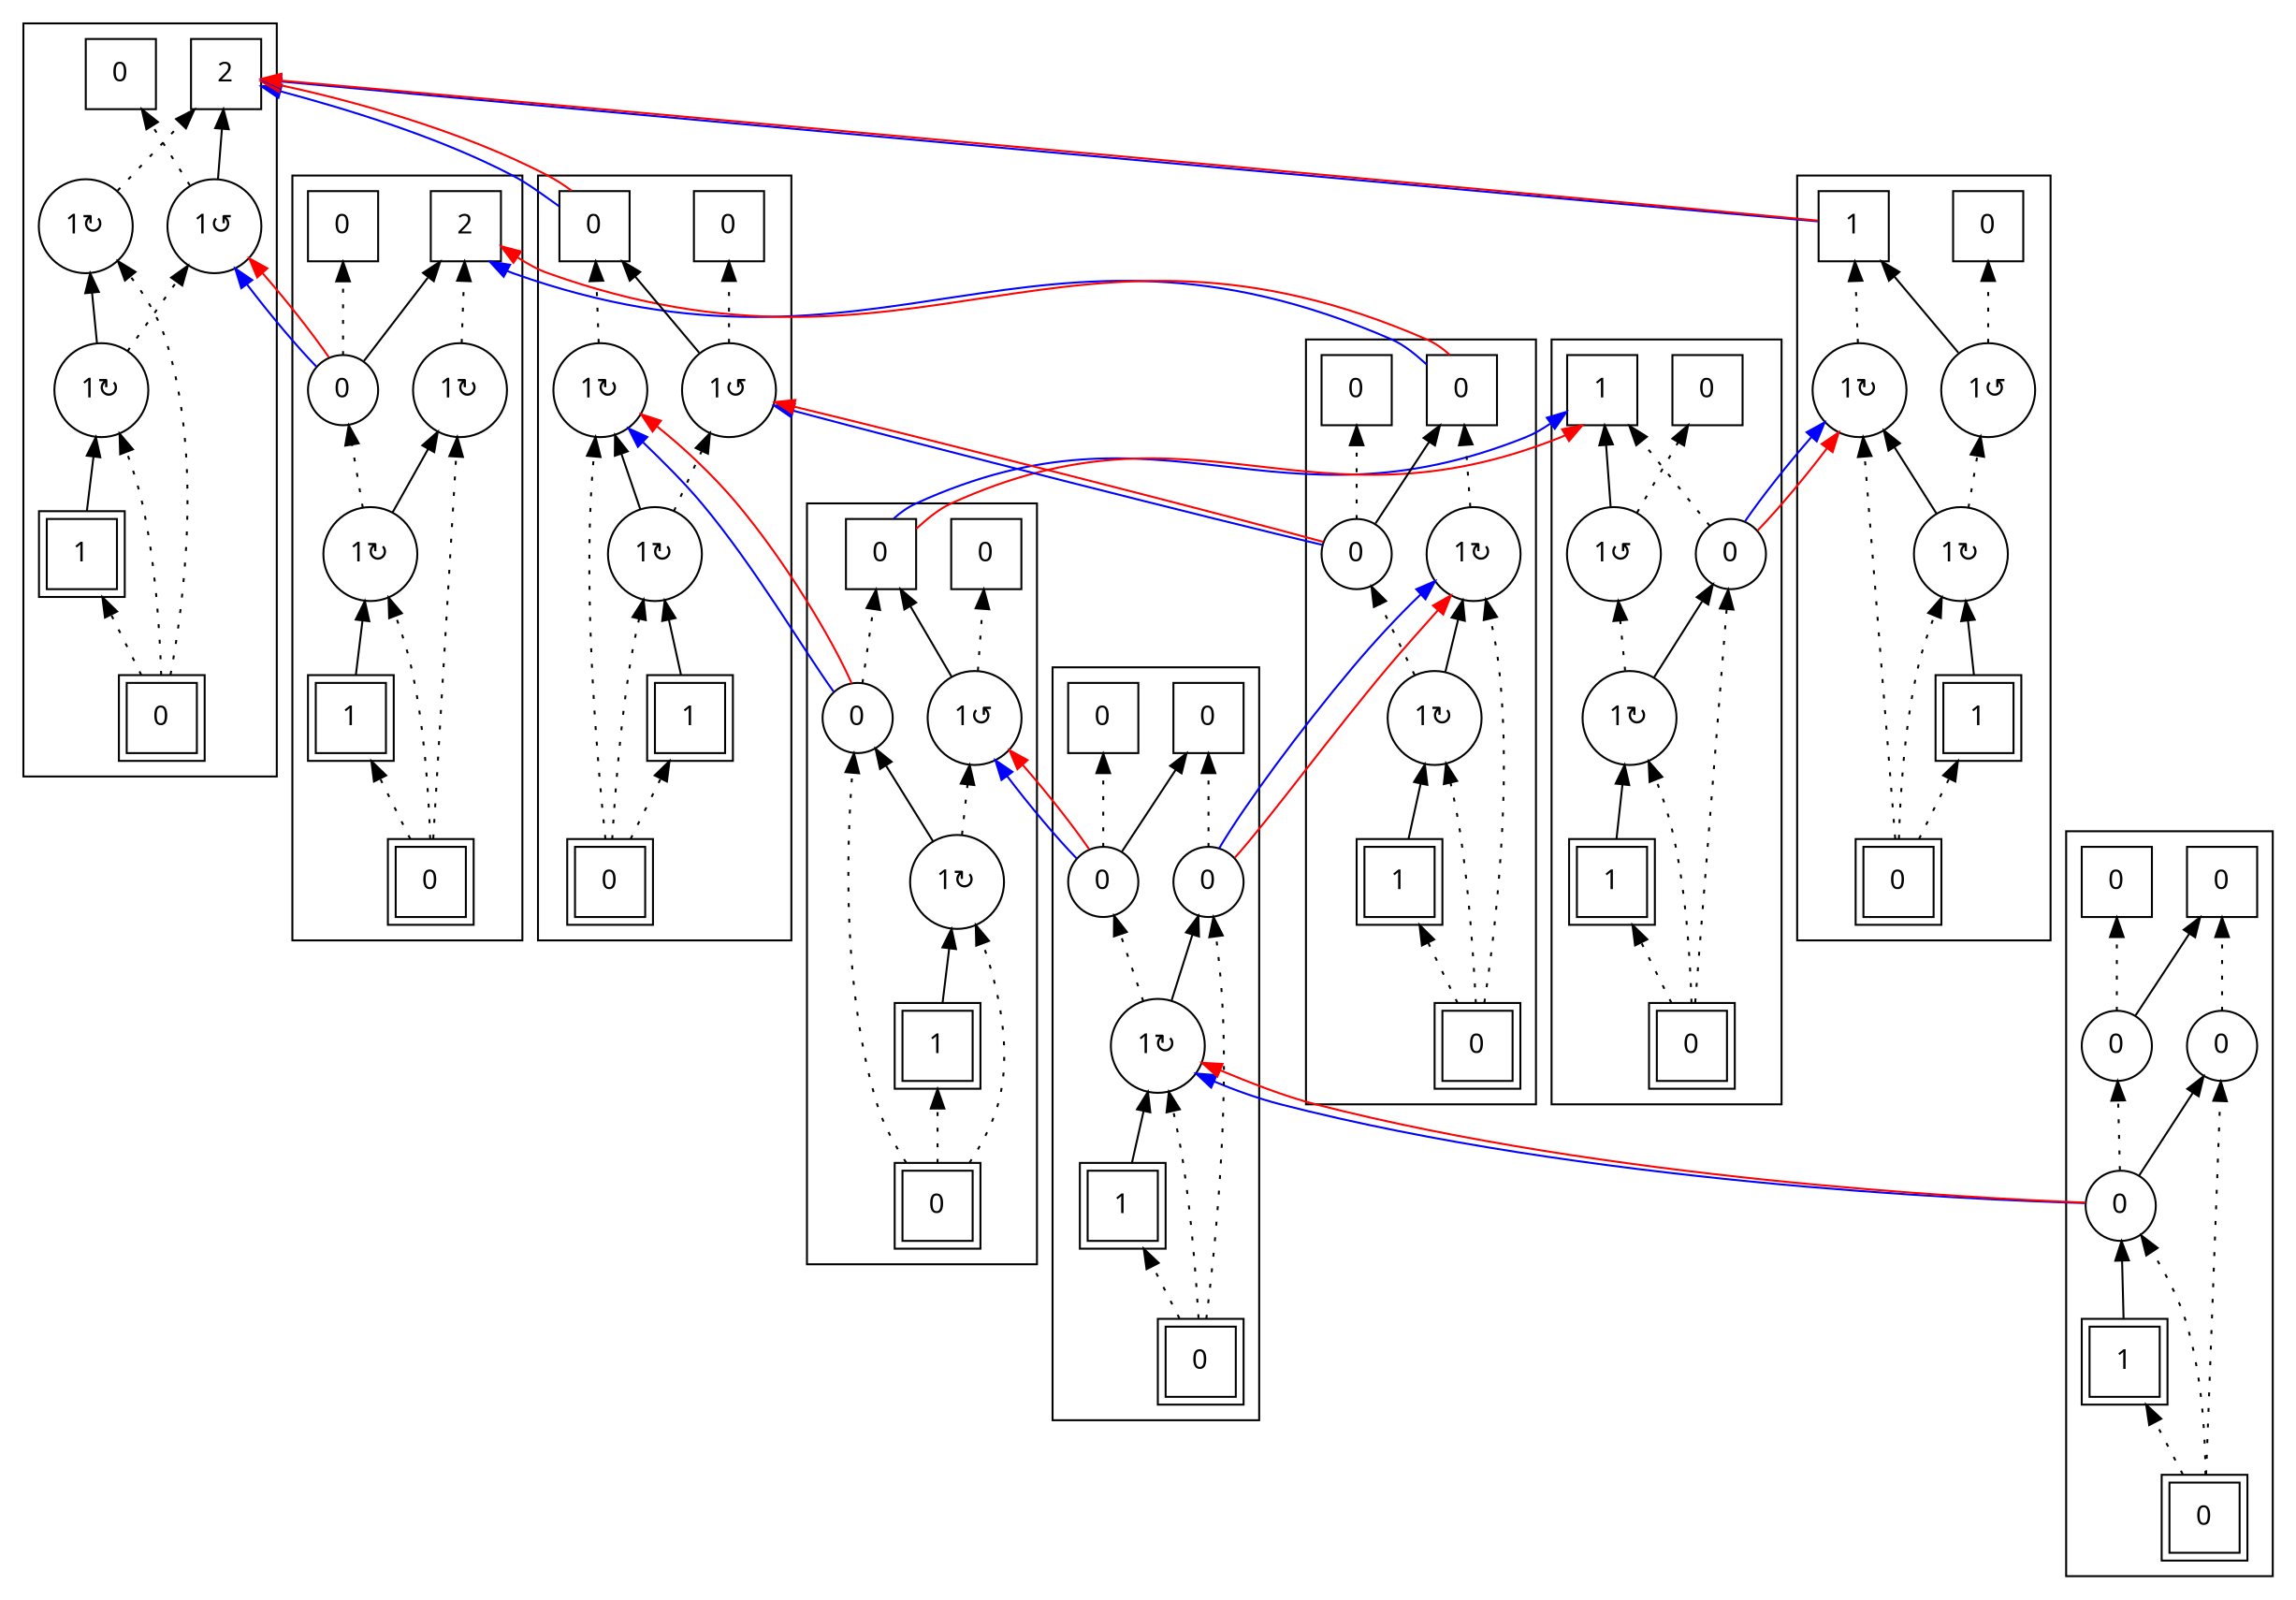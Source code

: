 digraph G {
rankdir = BT;
subgraph cluster_Player1X1XGround0X1XSausage10X1XSausage00X1XSausage20X1XIsland10X1XIsland00X1X {
Node [ fontname="Apple Symbols"];
Player1X1XGround0X1XSausage10X1XSausage00X1XSausage20X1XIsland10X1XIsland00X1X_Player[ label ="1"  shape=square peripheries=2 ];
Player1X1XGround0X1XSausage10X1XSausage00X1XSausage20X1XIsland10X1XIsland00X1X_Ground[ label ="0"  shape=square peripheries=2 ];
Player1X1XGround0X1XSausage10X1XSausage00X1XSausage20X1XIsland10X1XIsland00X1X_Sausage1[ label ="0"  shape=circle ];
Player1X1XGround0X1XSausage10X1XSausage00X1XSausage20X1XIsland10X1XIsland00X1X_Sausage0[ label ="0"  shape=circle ];
Player1X1XGround0X1XSausage10X1XSausage00X1XSausage20X1XIsland10X1XIsland00X1X_Sausage2[ label ="0"  shape=circle ];
Player1X1XGround0X1XSausage10X1XSausage00X1XSausage20X1XIsland10X1XIsland00X1X_Island1[ label ="0"  shape=square ];
Player1X1XGround0X1XSausage10X1XSausage00X1XSausage20X1XIsland10X1XIsland00X1X_Island0[ label ="0"  shape=square ];
	"Player1X1XGround0X1XSausage10X1XSausage00X1XSausage20X1XIsland10X1XIsland00X1X_Ground" -> "Player1X1XGround0X1XSausage10X1XSausage00X1XSausage20X1XIsland10X1XIsland00X1X_Player" [style=dotted];
	"Player1X1XGround0X1XSausage10X1XSausage00X1XSausage20X1XIsland10X1XIsland00X1X_Player" -> "Player1X1XGround0X1XSausage10X1XSausage00X1XSausage20X1XIsland10X1XIsland00X1X_Sausage1";
	"Player1X1XGround0X1XSausage10X1XSausage00X1XSausage20X1XIsland10X1XIsland00X1X_Ground" -> "Player1X1XGround0X1XSausage10X1XSausage00X1XSausage20X1XIsland10X1XIsland00X1X_Sausage1" [style=dotted];
	"Player1X1XGround0X1XSausage10X1XSausage00X1XSausage20X1XIsland10X1XIsland00X1X_Sausage1" -> "Player1X1XGround0X1XSausage10X1XSausage00X1XSausage20X1XIsland10X1XIsland00X1X_Sausage0" [style=dotted];
	"Player1X1XGround0X1XSausage10X1XSausage00X1XSausage20X1XIsland10X1XIsland00X1X_Sausage1" -> "Player1X1XGround0X1XSausage10X1XSausage00X1XSausage20X1XIsland10X1XIsland00X1X_Sausage2";
	"Player1X1XGround0X1XSausage10X1XSausage00X1XSausage20X1XIsland10X1XIsland00X1X_Sausage0" -> "Player1X1XGround0X1XSausage10X1XSausage00X1XSausage20X1XIsland10X1XIsland00X1X_Island1" [style=dotted];
	"Player1X1XGround0X1XSausage10X1XSausage00X1XSausage20X1XIsland10X1XIsland00X1X_Sausage0" -> "Player1X1XGround0X1XSausage10X1XSausage00X1XSausage20X1XIsland10X1XIsland00X1X_Island0";
	"Player1X1XGround0X1XSausage10X1XSausage00X1XSausage20X1XIsland10X1XIsland00X1X_Ground" -> "Player1X1XGround0X1XSausage10X1XSausage00X1XSausage20X1XIsland10X1XIsland00X1X_Sausage2" [style=dotted];
	"Player1X1XGround0X1XSausage10X1XSausage00X1XSausage20X1XIsland10X1XIsland00X1X_Sausage2" -> "Player1X1XGround0X1XSausage10X1XSausage00X1XSausage20X1XIsland10X1XIsland00X1X_Island0" [style=dotted];
}
subgraph cluster_Player1X1XGround0X1XSausage11X2XSausage00X1XSausage20X1XIsland10X1XIsland00X1X {
Node [ fontname="Apple Symbols"];
Player1X1XGround0X1XSausage11X2XSausage00X1XSausage20X1XIsland10X1XIsland00X1X_Player[ label ="1"  shape=square peripheries=2 ];
Player1X1XGround0X1XSausage11X2XSausage00X1XSausage20X1XIsland10X1XIsland00X1X_Ground[ label ="0"  shape=square peripheries=2 ];
Player1X1XGround0X1XSausage11X2XSausage00X1XSausage20X1XIsland10X1XIsland00X1X_Sausage1[ label ="1&#8635;"  shape=circle ];
Player1X1XGround0X1XSausage11X2XSausage00X1XSausage20X1XIsland10X1XIsland00X1X_Sausage0[ label ="0"  shape=circle ];
Player1X1XGround0X1XSausage11X2XSausage00X1XSausage20X1XIsland10X1XIsland00X1X_Sausage2[ label ="0"  shape=circle ];
Player1X1XGround0X1XSausage11X2XSausage00X1XSausage20X1XIsland10X1XIsland00X1X_Island1[ label ="0"  shape=square ];
Player1X1XGround0X1XSausage11X2XSausage00X1XSausage20X1XIsland10X1XIsland00X1X_Island0[ label ="0"  shape=square ];
	"Player1X1XGround0X1XSausage11X2XSausage00X1XSausage20X1XIsland10X1XIsland00X1X_Ground" -> "Player1X1XGround0X1XSausage11X2XSausage00X1XSausage20X1XIsland10X1XIsland00X1X_Player" [style=dotted];
	"Player1X1XGround0X1XSausage11X2XSausage00X1XSausage20X1XIsland10X1XIsland00X1X_Player" -> "Player1X1XGround0X1XSausage11X2XSausage00X1XSausage20X1XIsland10X1XIsland00X1X_Sausage1";
	"Player1X1XGround0X1XSausage11X2XSausage00X1XSausage20X1XIsland10X1XIsland00X1X_Ground" -> "Player1X1XGround0X1XSausage11X2XSausage00X1XSausage20X1XIsland10X1XIsland00X1X_Sausage1" [style=dotted];
	"Player1X1XGround0X1XSausage11X2XSausage00X1XSausage20X1XIsland10X1XIsland00X1X_Sausage1" -> "Player1X1XGround0X1XSausage11X2XSausage00X1XSausage20X1XIsland10X1XIsland00X1X_Sausage0" [style=dotted];
	"Player1X1XGround0X1XSausage11X2XSausage00X1XSausage20X1XIsland10X1XIsland00X1X_Sausage1" -> "Player1X1XGround0X1XSausage11X2XSausage00X1XSausage20X1XIsland10X1XIsland00X1X_Sausage2";
	"Player1X1XGround0X1XSausage11X2XSausage00X1XSausage20X1XIsland10X1XIsland00X1X_Sausage0" -> "Player1X1XGround0X1XSausage11X2XSausage00X1XSausage20X1XIsland10X1XIsland00X1X_Island1" [style=dotted];
	"Player1X1XGround0X1XSausage11X2XSausage00X1XSausage20X1XIsland10X1XIsland00X1X_Sausage0" -> "Player1X1XGround0X1XSausage11X2XSausage00X1XSausage20X1XIsland10X1XIsland00X1X_Island0";
	"Player1X1XGround0X1XSausage11X2XSausage00X1XSausage20X1XIsland10X1XIsland00X1X_Ground" -> "Player1X1XGround0X1XSausage11X2XSausage00X1XSausage20X1XIsland10X1XIsland00X1X_Sausage2" [style=dotted];
	"Player1X1XGround0X1XSausage11X2XSausage00X1XSausage20X1XIsland10X1XIsland00X1X_Sausage2" -> "Player1X1XGround0X1XSausage11X2XSausage00X1XSausage20X1XIsland10X1XIsland00X1X_Island0" [style=dotted];
}
subgraph cluster_Player1X1XGround0X1XSausage11X2XSausage01X0XSausage20X1XIsland10X1XIsland00X1X {
Node [ fontname="Apple Symbols"];
Player1X1XGround0X1XSausage11X2XSausage01X0XSausage20X1XIsland10X1XIsland00X1X_Player[ label ="1"  shape=square peripheries=2 ];
Player1X1XGround0X1XSausage11X2XSausage01X0XSausage20X1XIsland10X1XIsland00X1X_Ground[ label ="0"  shape=square peripheries=2 ];
Player1X1XGround0X1XSausage11X2XSausage01X0XSausage20X1XIsland10X1XIsland00X1X_Sausage1[ label ="1&#8635;"  shape=circle ];
Player1X1XGround0X1XSausage11X2XSausage01X0XSausage20X1XIsland10X1XIsland00X1X_Sausage0[ label ="1&#8634;"  shape=circle ];
Player1X1XGround0X1XSausage11X2XSausage01X0XSausage20X1XIsland10X1XIsland00X1X_Sausage2[ label ="0"  shape=circle ];
Player1X1XGround0X1XSausage11X2XSausage01X0XSausage20X1XIsland10X1XIsland00X1X_Island1[ label ="0"  shape=square ];
Player1X1XGround0X1XSausage11X2XSausage01X0XSausage20X1XIsland10X1XIsland00X1X_Island0[ label ="0"  shape=square ];
	"Player1X1XGround0X1XSausage11X2XSausage01X0XSausage20X1XIsland10X1XIsland00X1X_Ground" -> "Player1X1XGround0X1XSausage11X2XSausage01X0XSausage20X1XIsland10X1XIsland00X1X_Player" [style=dotted];
	"Player1X1XGround0X1XSausage11X2XSausage01X0XSausage20X1XIsland10X1XIsland00X1X_Player" -> "Player1X1XGround0X1XSausage11X2XSausage01X0XSausage20X1XIsland10X1XIsland00X1X_Sausage1";
	"Player1X1XGround0X1XSausage11X2XSausage01X0XSausage20X1XIsland10X1XIsland00X1X_Ground" -> "Player1X1XGround0X1XSausage11X2XSausage01X0XSausage20X1XIsland10X1XIsland00X1X_Sausage1" [style=dotted];
	"Player1X1XGround0X1XSausage11X2XSausage01X0XSausage20X1XIsland10X1XIsland00X1X_Sausage1" -> "Player1X1XGround0X1XSausage11X2XSausage01X0XSausage20X1XIsland10X1XIsland00X1X_Sausage0" [style=dotted];
	"Player1X1XGround0X1XSausage11X2XSausage01X0XSausage20X1XIsland10X1XIsland00X1X_Sausage1" -> "Player1X1XGround0X1XSausage11X2XSausage01X0XSausage20X1XIsland10X1XIsland00X1X_Sausage2";
	"Player1X1XGround0X1XSausage11X2XSausage01X0XSausage20X1XIsland10X1XIsland00X1X_Sausage0" -> "Player1X1XGround0X1XSausage11X2XSausage01X0XSausage20X1XIsland10X1XIsland00X1X_Island1" [style=dotted];
	"Player1X1XGround0X1XSausage11X2XSausage01X0XSausage20X1XIsland10X1XIsland00X1X_Sausage0" -> "Player1X1XGround0X1XSausage11X2XSausage01X0XSausage20X1XIsland10X1XIsland00X1X_Island0";
	"Player1X1XGround0X1XSausage11X2XSausage01X0XSausage20X1XIsland10X1XIsland00X1X_Ground" -> "Player1X1XGround0X1XSausage11X2XSausage01X0XSausage20X1XIsland10X1XIsland00X1X_Sausage2" [style=dotted];
	"Player1X1XGround0X1XSausage11X2XSausage01X0XSausage20X1XIsland10X1XIsland00X1X_Sausage2" -> "Player1X1XGround0X1XSausage11X2XSausage01X0XSausage20X1XIsland10X1XIsland00X1X_Island0" [style=dotted];
}
subgraph cluster_Player1X1XGround0X1XSausage11X2XSausage00X1XSausage21X2XIsland10X1XIsland00X1X {
Node [ fontname="Apple Symbols"];
Player1X1XGround0X1XSausage11X2XSausage00X1XSausage21X2XIsland10X1XIsland00X1X_Player[ label ="1"  shape=square peripheries=2 ];
Player1X1XGround0X1XSausage11X2XSausage00X1XSausage21X2XIsland10X1XIsland00X1X_Ground[ label ="0"  shape=square peripheries=2 ];
Player1X1XGround0X1XSausage11X2XSausage00X1XSausage21X2XIsland10X1XIsland00X1X_Sausage1[ label ="1&#8635;"  shape=circle ];
Player1X1XGround0X1XSausage11X2XSausage00X1XSausage21X2XIsland10X1XIsland00X1X_Sausage0[ label ="0"  shape=circle ];
Player1X1XGround0X1XSausage11X2XSausage00X1XSausage21X2XIsland10X1XIsland00X1X_Sausage2[ label ="1&#8635;"  shape=circle ];
Player1X1XGround0X1XSausage11X2XSausage00X1XSausage21X2XIsland10X1XIsland00X1X_Island1[ label ="0"  shape=square ];
Player1X1XGround0X1XSausage11X2XSausage00X1XSausage21X2XIsland10X1XIsland00X1X_Island0[ label ="0"  shape=square ];
	"Player1X1XGround0X1XSausage11X2XSausage00X1XSausage21X2XIsland10X1XIsland00X1X_Ground" -> "Player1X1XGround0X1XSausage11X2XSausage00X1XSausage21X2XIsland10X1XIsland00X1X_Player" [style=dotted];
	"Player1X1XGround0X1XSausage11X2XSausage00X1XSausage21X2XIsland10X1XIsland00X1X_Player" -> "Player1X1XGround0X1XSausage11X2XSausage00X1XSausage21X2XIsland10X1XIsland00X1X_Sausage1";
	"Player1X1XGround0X1XSausage11X2XSausage00X1XSausage21X2XIsland10X1XIsland00X1X_Ground" -> "Player1X1XGround0X1XSausage11X2XSausage00X1XSausage21X2XIsland10X1XIsland00X1X_Sausage1" [style=dotted];
	"Player1X1XGround0X1XSausage11X2XSausage00X1XSausage21X2XIsland10X1XIsland00X1X_Sausage1" -> "Player1X1XGround0X1XSausage11X2XSausage00X1XSausage21X2XIsland10X1XIsland00X1X_Sausage0" [style=dotted];
	"Player1X1XGround0X1XSausage11X2XSausage00X1XSausage21X2XIsland10X1XIsland00X1X_Sausage1" -> "Player1X1XGround0X1XSausage11X2XSausage00X1XSausage21X2XIsland10X1XIsland00X1X_Sausage2";
	"Player1X1XGround0X1XSausage11X2XSausage00X1XSausage21X2XIsland10X1XIsland00X1X_Sausage0" -> "Player1X1XGround0X1XSausage11X2XSausage00X1XSausage21X2XIsland10X1XIsland00X1X_Island1" [style=dotted];
	"Player1X1XGround0X1XSausage11X2XSausage00X1XSausage21X2XIsland10X1XIsland00X1X_Sausage0" -> "Player1X1XGround0X1XSausage11X2XSausage00X1XSausage21X2XIsland10X1XIsland00X1X_Island0";
	"Player1X1XGround0X1XSausage11X2XSausage00X1XSausage21X2XIsland10X1XIsland00X1X_Ground" -> "Player1X1XGround0X1XSausage11X2XSausage00X1XSausage21X2XIsland10X1XIsland00X1X_Sausage2" [style=dotted];
	"Player1X1XGround0X1XSausage11X2XSausage00X1XSausage21X2XIsland10X1XIsland00X1X_Sausage2" -> "Player1X1XGround0X1XSausage11X2XSausage00X1XSausage21X2XIsland10X1XIsland00X1X_Island0" [style=dotted];
}
subgraph cluster_Player1X1XGround0X1XSausage11X2XSausage01X0XSausage21X2XIsland10X1XIsland00X1X {
Node [ fontname="Apple Symbols"];
Player1X1XGround0X1XSausage11X2XSausage01X0XSausage21X2XIsland10X1XIsland00X1X_Player[ label ="1"  shape=square peripheries=2 ];
Player1X1XGround0X1XSausage11X2XSausage01X0XSausage21X2XIsland10X1XIsland00X1X_Ground[ label ="0"  shape=square peripheries=2 ];
Player1X1XGround0X1XSausage11X2XSausage01X0XSausage21X2XIsland10X1XIsland00X1X_Sausage1[ label ="1&#8635;"  shape=circle ];
Player1X1XGround0X1XSausage11X2XSausage01X0XSausage21X2XIsland10X1XIsland00X1X_Sausage0[ label ="1&#8634;"  shape=circle ];
Player1X1XGround0X1XSausage11X2XSausage01X0XSausage21X2XIsland10X1XIsland00X1X_Sausage2[ label ="1&#8635;"  shape=circle ];
Player1X1XGround0X1XSausage11X2XSausage01X0XSausage21X2XIsland10X1XIsland00X1X_Island1[ label ="0"  shape=square ];
Player1X1XGround0X1XSausage11X2XSausage01X0XSausage21X2XIsland10X1XIsland00X1X_Island0[ label ="0"  shape=square ];
	"Player1X1XGround0X1XSausage11X2XSausage01X0XSausage21X2XIsland10X1XIsland00X1X_Ground" -> "Player1X1XGround0X1XSausage11X2XSausage01X0XSausage21X2XIsland10X1XIsland00X1X_Player" [style=dotted];
	"Player1X1XGround0X1XSausage11X2XSausage01X0XSausage21X2XIsland10X1XIsland00X1X_Player" -> "Player1X1XGround0X1XSausage11X2XSausage01X0XSausage21X2XIsland10X1XIsland00X1X_Sausage1";
	"Player1X1XGround0X1XSausage11X2XSausage01X0XSausage21X2XIsland10X1XIsland00X1X_Ground" -> "Player1X1XGround0X1XSausage11X2XSausage01X0XSausage21X2XIsland10X1XIsland00X1X_Sausage1" [style=dotted];
	"Player1X1XGround0X1XSausage11X2XSausage01X0XSausage21X2XIsland10X1XIsland00X1X_Sausage1" -> "Player1X1XGround0X1XSausage11X2XSausage01X0XSausage21X2XIsland10X1XIsland00X1X_Sausage0" [style=dotted];
	"Player1X1XGround0X1XSausage11X2XSausage01X0XSausage21X2XIsland10X1XIsland00X1X_Sausage1" -> "Player1X1XGround0X1XSausage11X2XSausage01X0XSausage21X2XIsland10X1XIsland00X1X_Sausage2";
	"Player1X1XGround0X1XSausage11X2XSausage01X0XSausage21X2XIsland10X1XIsland00X1X_Sausage0" -> "Player1X1XGround0X1XSausage11X2XSausage01X0XSausage21X2XIsland10X1XIsland00X1X_Island1" [style=dotted];
	"Player1X1XGround0X1XSausage11X2XSausage01X0XSausage21X2XIsland10X1XIsland00X1X_Sausage0" -> "Player1X1XGround0X1XSausage11X2XSausage01X0XSausage21X2XIsland10X1XIsland00X1X_Island0";
	"Player1X1XGround0X1XSausage11X2XSausage01X0XSausage21X2XIsland10X1XIsland00X1X_Ground" -> "Player1X1XGround0X1XSausage11X2XSausage01X0XSausage21X2XIsland10X1XIsland00X1X_Sausage2" [style=dotted];
	"Player1X1XGround0X1XSausage11X2XSausage01X0XSausage21X2XIsland10X1XIsland00X1X_Sausage2" -> "Player1X1XGround0X1XSausage11X2XSausage01X0XSausage21X2XIsland10X1XIsland00X1X_Island0" [style=dotted];
}
subgraph cluster_Player1X1XGround0X1XSausage11X2XSausage01X0XSausage20X1XIsland10X1XIsland01X1X {
Node [ fontname="Apple Symbols"];
Player1X1XGround0X1XSausage11X2XSausage01X0XSausage20X1XIsland10X1XIsland01X1X_Player[ label ="1"  shape=square peripheries=2 ];
Player1X1XGround0X1XSausage11X2XSausage01X0XSausage20X1XIsland10X1XIsland01X1X_Ground[ label ="0"  shape=square peripheries=2 ];
Player1X1XGround0X1XSausage11X2XSausage01X0XSausage20X1XIsland10X1XIsland01X1X_Sausage1[ label ="1&#8635;"  shape=circle ];
Player1X1XGround0X1XSausage11X2XSausage01X0XSausage20X1XIsland10X1XIsland01X1X_Sausage0[ label ="1&#8634;"  shape=circle ];
Player1X1XGround0X1XSausage11X2XSausage01X0XSausage20X1XIsland10X1XIsland01X1X_Sausage2[ label ="0"  shape=circle ];
Player1X1XGround0X1XSausage11X2XSausage01X0XSausage20X1XIsland10X1XIsland01X1X_Island1[ label ="0"  shape=square ];
Player1X1XGround0X1XSausage11X2XSausage01X0XSausage20X1XIsland10X1XIsland01X1X_Island0[ label ="1"  shape=square ];
	"Player1X1XGround0X1XSausage11X2XSausage01X0XSausage20X1XIsland10X1XIsland01X1X_Ground" -> "Player1X1XGround0X1XSausage11X2XSausage01X0XSausage20X1XIsland10X1XIsland01X1X_Player" [style=dotted];
	"Player1X1XGround0X1XSausage11X2XSausage01X0XSausage20X1XIsland10X1XIsland01X1X_Player" -> "Player1X1XGround0X1XSausage11X2XSausage01X0XSausage20X1XIsland10X1XIsland01X1X_Sausage1";
	"Player1X1XGround0X1XSausage11X2XSausage01X0XSausage20X1XIsland10X1XIsland01X1X_Ground" -> "Player1X1XGround0X1XSausage11X2XSausage01X0XSausage20X1XIsland10X1XIsland01X1X_Sausage1" [style=dotted];
	"Player1X1XGround0X1XSausage11X2XSausage01X0XSausage20X1XIsland10X1XIsland01X1X_Sausage1" -> "Player1X1XGround0X1XSausage11X2XSausage01X0XSausage20X1XIsland10X1XIsland01X1X_Sausage0" [style=dotted];
	"Player1X1XGround0X1XSausage11X2XSausage01X0XSausage20X1XIsland10X1XIsland01X1X_Sausage1" -> "Player1X1XGround0X1XSausage11X2XSausage01X0XSausage20X1XIsland10X1XIsland01X1X_Sausage2";
	"Player1X1XGround0X1XSausage11X2XSausage01X0XSausage20X1XIsland10X1XIsland01X1X_Sausage0" -> "Player1X1XGround0X1XSausage11X2XSausage01X0XSausage20X1XIsland10X1XIsland01X1X_Island1" [style=dotted];
	"Player1X1XGround0X1XSausage11X2XSausage01X0XSausage20X1XIsland10X1XIsland01X1X_Sausage0" -> "Player1X1XGround0X1XSausage11X2XSausage01X0XSausage20X1XIsland10X1XIsland01X1X_Island0";
	"Player1X1XGround0X1XSausage11X2XSausage01X0XSausage20X1XIsland10X1XIsland01X1X_Ground" -> "Player1X1XGround0X1XSausage11X2XSausage01X0XSausage20X1XIsland10X1XIsland01X1X_Sausage2" [style=dotted];
	"Player1X1XGround0X1XSausage11X2XSausage01X0XSausage20X1XIsland10X1XIsland01X1X_Sausage2" -> "Player1X1XGround0X1XSausage11X2XSausage01X0XSausage20X1XIsland10X1XIsland01X1X_Island0" [style=dotted];
}
subgraph cluster_Player1X1XGround0X1XSausage11X2XSausage00X1XSausage21X2XIsland10X1XIsland02X1X {
Node [ fontname="Apple Symbols"];
Player1X1XGround0X1XSausage11X2XSausage00X1XSausage21X2XIsland10X1XIsland02X1X_Player[ label ="1"  shape=square peripheries=2 ];
Player1X1XGround0X1XSausage11X2XSausage00X1XSausage21X2XIsland10X1XIsland02X1X_Ground[ label ="0"  shape=square peripheries=2 ];
Player1X1XGround0X1XSausage11X2XSausage00X1XSausage21X2XIsland10X1XIsland02X1X_Sausage1[ label ="1&#8635;"  shape=circle ];
Player1X1XGround0X1XSausage11X2XSausage00X1XSausage21X2XIsland10X1XIsland02X1X_Sausage0[ label ="0"  shape=circle ];
Player1X1XGround0X1XSausage11X2XSausage00X1XSausage21X2XIsland10X1XIsland02X1X_Sausage2[ label ="1&#8635;"  shape=circle ];
Player1X1XGround0X1XSausage11X2XSausage00X1XSausage21X2XIsland10X1XIsland02X1X_Island1[ label ="0"  shape=square ];
Player1X1XGround0X1XSausage11X2XSausage00X1XSausage21X2XIsland10X1XIsland02X1X_Island0[ label ="2"  shape=square ];
	"Player1X1XGround0X1XSausage11X2XSausage00X1XSausage21X2XIsland10X1XIsland02X1X_Ground" -> "Player1X1XGround0X1XSausage11X2XSausage00X1XSausage21X2XIsland10X1XIsland02X1X_Player" [style=dotted];
	"Player1X1XGround0X1XSausage11X2XSausage00X1XSausage21X2XIsland10X1XIsland02X1X_Player" -> "Player1X1XGround0X1XSausage11X2XSausage00X1XSausage21X2XIsland10X1XIsland02X1X_Sausage1";
	"Player1X1XGround0X1XSausage11X2XSausage00X1XSausage21X2XIsland10X1XIsland02X1X_Ground" -> "Player1X1XGround0X1XSausage11X2XSausage00X1XSausage21X2XIsland10X1XIsland02X1X_Sausage1" [style=dotted];
	"Player1X1XGround0X1XSausage11X2XSausage00X1XSausage21X2XIsland10X1XIsland02X1X_Sausage1" -> "Player1X1XGround0X1XSausage11X2XSausage00X1XSausage21X2XIsland10X1XIsland02X1X_Sausage0" [style=dotted];
	"Player1X1XGround0X1XSausage11X2XSausage00X1XSausage21X2XIsland10X1XIsland02X1X_Sausage1" -> "Player1X1XGround0X1XSausage11X2XSausage00X1XSausage21X2XIsland10X1XIsland02X1X_Sausage2";
	"Player1X1XGround0X1XSausage11X2XSausage00X1XSausage21X2XIsland10X1XIsland02X1X_Sausage0" -> "Player1X1XGround0X1XSausage11X2XSausage00X1XSausage21X2XIsland10X1XIsland02X1X_Island1" [style=dotted];
	"Player1X1XGround0X1XSausage11X2XSausage00X1XSausage21X2XIsland10X1XIsland02X1X_Sausage0" -> "Player1X1XGround0X1XSausage11X2XSausage00X1XSausage21X2XIsland10X1XIsland02X1X_Island0";
	"Player1X1XGround0X1XSausage11X2XSausage00X1XSausage21X2XIsland10X1XIsland02X1X_Ground" -> "Player1X1XGround0X1XSausage11X2XSausage00X1XSausage21X2XIsland10X1XIsland02X1X_Sausage2" [style=dotted];
	"Player1X1XGround0X1XSausage11X2XSausage00X1XSausage21X2XIsland10X1XIsland02X1X_Sausage2" -> "Player1X1XGround0X1XSausage11X2XSausage00X1XSausage21X2XIsland10X1XIsland02X1X_Island0" [style=dotted];
}
subgraph cluster_Player1X1XGround0X1XSausage11X2XSausage01X0XSausage21X2XIsland10X1XIsland02X1X {
Node [ fontname="Apple Symbols"];
Player1X1XGround0X1XSausage11X2XSausage01X0XSausage21X2XIsland10X1XIsland02X1X_Player[ label ="1"  shape=square peripheries=2 ];
Player1X1XGround0X1XSausage11X2XSausage01X0XSausage21X2XIsland10X1XIsland02X1X_Ground[ label ="0"  shape=square peripheries=2 ];
Player1X1XGround0X1XSausage11X2XSausage01X0XSausage21X2XIsland10X1XIsland02X1X_Sausage1[ label ="1&#8635;"  shape=circle ];
Player1X1XGround0X1XSausage11X2XSausage01X0XSausage21X2XIsland10X1XIsland02X1X_Sausage0[ label ="1&#8634;"  shape=circle ];
Player1X1XGround0X1XSausage11X2XSausage01X0XSausage21X2XIsland10X1XIsland02X1X_Sausage2[ label ="1&#8635;"  shape=circle ];
Player1X1XGround0X1XSausage11X2XSausage01X0XSausage21X2XIsland10X1XIsland02X1X_Island1[ label ="0"  shape=square ];
Player1X1XGround0X1XSausage11X2XSausage01X0XSausage21X2XIsland10X1XIsland02X1X_Island0[ label ="2"  shape=square ];
	"Player1X1XGround0X1XSausage11X2XSausage01X0XSausage21X2XIsland10X1XIsland02X1X_Ground" -> "Player1X1XGround0X1XSausage11X2XSausage01X0XSausage21X2XIsland10X1XIsland02X1X_Player" [style=dotted];
	"Player1X1XGround0X1XSausage11X2XSausage01X0XSausage21X2XIsland10X1XIsland02X1X_Player" -> "Player1X1XGround0X1XSausage11X2XSausage01X0XSausage21X2XIsland10X1XIsland02X1X_Sausage1";
	"Player1X1XGround0X1XSausage11X2XSausage01X0XSausage21X2XIsland10X1XIsland02X1X_Ground" -> "Player1X1XGround0X1XSausage11X2XSausage01X0XSausage21X2XIsland10X1XIsland02X1X_Sausage1" [style=dotted];
	"Player1X1XGround0X1XSausage11X2XSausage01X0XSausage21X2XIsland10X1XIsland02X1X_Sausage1" -> "Player1X1XGround0X1XSausage11X2XSausage01X0XSausage21X2XIsland10X1XIsland02X1X_Sausage0" [style=dotted];
	"Player1X1XGround0X1XSausage11X2XSausage01X0XSausage21X2XIsland10X1XIsland02X1X_Sausage1" -> "Player1X1XGround0X1XSausage11X2XSausage01X0XSausage21X2XIsland10X1XIsland02X1X_Sausage2";
	"Player1X1XGround0X1XSausage11X2XSausage01X0XSausage21X2XIsland10X1XIsland02X1X_Sausage0" -> "Player1X1XGround0X1XSausage11X2XSausage01X0XSausage21X2XIsland10X1XIsland02X1X_Island1" [style=dotted];
	"Player1X1XGround0X1XSausage11X2XSausage01X0XSausage21X2XIsland10X1XIsland02X1X_Sausage0" -> "Player1X1XGround0X1XSausage11X2XSausage01X0XSausage21X2XIsland10X1XIsland02X1X_Island0";
	"Player1X1XGround0X1XSausage11X2XSausage01X0XSausage21X2XIsland10X1XIsland02X1X_Ground" -> "Player1X1XGround0X1XSausage11X2XSausage01X0XSausage21X2XIsland10X1XIsland02X1X_Sausage2" [style=dotted];
	"Player1X1XGround0X1XSausage11X2XSausage01X0XSausage21X2XIsland10X1XIsland02X1X_Sausage2" -> "Player1X1XGround0X1XSausage11X2XSausage01X0XSausage21X2XIsland10X1XIsland02X1X_Island0" [style=dotted];
}
subgraph cluster_Player1X1XGround0X1XSausage11X2XSausage01X0XSausage21X2XIsland10X1XIsland01X1X {
Node [ fontname="Apple Symbols"];
Player1X1XGround0X1XSausage11X2XSausage01X0XSausage21X2XIsland10X1XIsland01X1X_Player[ label ="1"  shape=square peripheries=2 ];
Player1X1XGround0X1XSausage11X2XSausage01X0XSausage21X2XIsland10X1XIsland01X1X_Ground[ label ="0"  shape=square peripheries=2 ];
Player1X1XGround0X1XSausage11X2XSausage01X0XSausage21X2XIsland10X1XIsland01X1X_Sausage1[ label ="1&#8635;"  shape=circle ];
Player1X1XGround0X1XSausage11X2XSausage01X0XSausage21X2XIsland10X1XIsland01X1X_Sausage0[ label ="1&#8634;"  shape=circle ];
Player1X1XGround0X1XSausage11X2XSausage01X0XSausage21X2XIsland10X1XIsland01X1X_Sausage2[ label ="1&#8635;"  shape=circle ];
Player1X1XGround0X1XSausage11X2XSausage01X0XSausage21X2XIsland10X1XIsland01X1X_Island1[ label ="0"  shape=square ];
Player1X1XGround0X1XSausage11X2XSausage01X0XSausage21X2XIsland10X1XIsland01X1X_Island0[ label ="1"  shape=square ];
	"Player1X1XGround0X1XSausage11X2XSausage01X0XSausage21X2XIsland10X1XIsland01X1X_Ground" -> "Player1X1XGround0X1XSausage11X2XSausage01X0XSausage21X2XIsland10X1XIsland01X1X_Player" [style=dotted];
	"Player1X1XGround0X1XSausage11X2XSausage01X0XSausage21X2XIsland10X1XIsland01X1X_Player" -> "Player1X1XGround0X1XSausage11X2XSausage01X0XSausage21X2XIsland10X1XIsland01X1X_Sausage1";
	"Player1X1XGround0X1XSausage11X2XSausage01X0XSausage21X2XIsland10X1XIsland01X1X_Ground" -> "Player1X1XGround0X1XSausage11X2XSausage01X0XSausage21X2XIsland10X1XIsland01X1X_Sausage1" [style=dotted];
	"Player1X1XGround0X1XSausage11X2XSausage01X0XSausage21X2XIsland10X1XIsland01X1X_Sausage1" -> "Player1X1XGround0X1XSausage11X2XSausage01X0XSausage21X2XIsland10X1XIsland01X1X_Sausage0" [style=dotted];
	"Player1X1XGround0X1XSausage11X2XSausage01X0XSausage21X2XIsland10X1XIsland01X1X_Sausage1" -> "Player1X1XGround0X1XSausage11X2XSausage01X0XSausage21X2XIsland10X1XIsland01X1X_Sausage2";
	"Player1X1XGround0X1XSausage11X2XSausage01X0XSausage21X2XIsland10X1XIsland01X1X_Sausage0" -> "Player1X1XGround0X1XSausage11X2XSausage01X0XSausage21X2XIsland10X1XIsland01X1X_Island1" [style=dotted];
	"Player1X1XGround0X1XSausage11X2XSausage01X0XSausage21X2XIsland10X1XIsland01X1X_Sausage0" -> "Player1X1XGround0X1XSausage11X2XSausage01X0XSausage21X2XIsland10X1XIsland01X1X_Island0";
	"Player1X1XGround0X1XSausage11X2XSausage01X0XSausage21X2XIsland10X1XIsland01X1X_Ground" -> "Player1X1XGround0X1XSausage11X2XSausage01X0XSausage21X2XIsland10X1XIsland01X1X_Sausage2" [style=dotted];
	"Player1X1XGround0X1XSausage11X2XSausage01X0XSausage21X2XIsland10X1XIsland01X1X_Sausage2" -> "Player1X1XGround0X1XSausage11X2XSausage01X0XSausage21X2XIsland10X1XIsland01X1X_Island0" [style=dotted];
}
	"Player1X1XGround0X1XSausage10X1XSausage00X1XSausage20X1XIsland10X1XIsland00X1X_Sausage1" -> "Player1X1XGround0X1XSausage11X2XSausage00X1XSausage20X1XIsland10X1XIsland00X1X_Sausage1" [ ltail = Player1X1XGround0X1XSausage10X1XSausage00X1XSausage20X1XIsland10X1XIsland00X1X_Sausage1 rtail = Player1X1XGround0X1XSausage11X2XSausage00X1XSausage20X1XIsland10X1XIsland00X1X_Sausage1 color=blue ];
	"Player1X1XGround0X1XSausage10X1XSausage00X1XSausage20X1XIsland10X1XIsland00X1X_Sausage1" -> "Player1X1XGround0X1XSausage11X2XSausage00X1XSausage20X1XIsland10X1XIsland00X1X_Sausage1" [ ltail = Player1X1XGround0X1XSausage10X1XSausage00X1XSausage20X1XIsland10X1XIsland00X1X_Sausage1 rtail = Player1X1XGround0X1XSausage11X2XSausage00X1XSausage20X1XIsland10X1XIsland00X1X_Sausage1 color=red ];
	"Player1X1XGround0X1XSausage11X2XSausage00X1XSausage20X1XIsland10X1XIsland00X1X_Sausage0" -> "Player1X1XGround0X1XSausage11X2XSausage01X0XSausage20X1XIsland10X1XIsland00X1X_Sausage0" [ ltail = Player1X1XGround0X1XSausage11X2XSausage00X1XSausage20X1XIsland10X1XIsland00X1X_Sausage0 rtail = Player1X1XGround0X1XSausage11X2XSausage01X0XSausage20X1XIsland10X1XIsland00X1X_Sausage0 color=blue ];
	"Player1X1XGround0X1XSausage11X2XSausage00X1XSausage20X1XIsland10X1XIsland00X1X_Sausage0" -> "Player1X1XGround0X1XSausage11X2XSausage01X0XSausage20X1XIsland10X1XIsland00X1X_Sausage0" [ ltail = Player1X1XGround0X1XSausage11X2XSausage00X1XSausage20X1XIsland10X1XIsland00X1X_Sausage0 rtail = Player1X1XGround0X1XSausage11X2XSausage01X0XSausage20X1XIsland10X1XIsland00X1X_Sausage0 color=red ];
	"Player1X1XGround0X1XSausage11X2XSausage00X1XSausage20X1XIsland10X1XIsland00X1X_Sausage2" -> "Player1X1XGround0X1XSausage11X2XSausage00X1XSausage21X2XIsland10X1XIsland00X1X_Sausage2" [ ltail = Player1X1XGround0X1XSausage11X2XSausage00X1XSausage20X1XIsland10X1XIsland00X1X_Sausage2 rtail = Player1X1XGround0X1XSausage11X2XSausage00X1XSausage21X2XIsland10X1XIsland00X1X_Sausage2 color=blue ];
	"Player1X1XGround0X1XSausage11X2XSausage00X1XSausage20X1XIsland10X1XIsland00X1X_Sausage2" -> "Player1X1XGround0X1XSausage11X2XSausage00X1XSausage21X2XIsland10X1XIsland00X1X_Sausage2" [ ltail = Player1X1XGround0X1XSausage11X2XSausage00X1XSausage20X1XIsland10X1XIsland00X1X_Sausage2 rtail = Player1X1XGround0X1XSausage11X2XSausage00X1XSausage21X2XIsland10X1XIsland00X1X_Sausage2 color=red ];
	"Player1X1XGround0X1XSausage11X2XSausage01X0XSausage20X1XIsland10X1XIsland00X1X_Sausage2" -> "Player1X1XGround0X1XSausage11X2XSausage01X0XSausage21X2XIsland10X1XIsland00X1X_Sausage2" [ ltail = Player1X1XGround0X1XSausage11X2XSausage01X0XSausage20X1XIsland10X1XIsland00X1X_Sausage2 rtail = Player1X1XGround0X1XSausage11X2XSausage01X0XSausage21X2XIsland10X1XIsland00X1X_Sausage2 color=blue ];
	"Player1X1XGround0X1XSausage11X2XSausage01X0XSausage20X1XIsland10X1XIsland00X1X_Sausage2" -> "Player1X1XGround0X1XSausage11X2XSausage01X0XSausage21X2XIsland10X1XIsland00X1X_Sausage2" [ ltail = Player1X1XGround0X1XSausage11X2XSausage01X0XSausage20X1XIsland10X1XIsland00X1X_Sausage2 rtail = Player1X1XGround0X1XSausage11X2XSausage01X0XSausage21X2XIsland10X1XIsland00X1X_Sausage2 color=red ];
	"Player1X1XGround0X1XSausage11X2XSausage01X0XSausage20X1XIsland10X1XIsland00X1X_Island0" -> "Player1X1XGround0X1XSausage11X2XSausage01X0XSausage20X1XIsland10X1XIsland01X1X_Island0" [ ltail = Player1X1XGround0X1XSausage11X2XSausage01X0XSausage20X1XIsland10X1XIsland00X1X_Island0 rtail = Player1X1XGround0X1XSausage11X2XSausage01X0XSausage20X1XIsland10X1XIsland01X1X_Island0 color=blue ];
	"Player1X1XGround0X1XSausage11X2XSausage01X0XSausage20X1XIsland10X1XIsland00X1X_Island0" -> "Player1X1XGround0X1XSausage11X2XSausage01X0XSausage20X1XIsland10X1XIsland01X1X_Island0" [ ltail = Player1X1XGround0X1XSausage11X2XSausage01X0XSausage20X1XIsland10X1XIsland00X1X_Island0 rtail = Player1X1XGround0X1XSausage11X2XSausage01X0XSausage20X1XIsland10X1XIsland01X1X_Island0 color=red ];
	"Player1X1XGround0X1XSausage11X2XSausage00X1XSausage21X2XIsland10X1XIsland00X1X_Sausage0" -> "Player1X1XGround0X1XSausage11X2XSausage01X0XSausage21X2XIsland10X1XIsland00X1X_Sausage0" [ ltail = Player1X1XGround0X1XSausage11X2XSausage00X1XSausage21X2XIsland10X1XIsland00X1X_Sausage0 rtail = Player1X1XGround0X1XSausage11X2XSausage01X0XSausage21X2XIsland10X1XIsland00X1X_Sausage0 color=blue ];
	"Player1X1XGround0X1XSausage11X2XSausage00X1XSausage21X2XIsland10X1XIsland00X1X_Sausage0" -> "Player1X1XGround0X1XSausage11X2XSausage01X0XSausage21X2XIsland10X1XIsland00X1X_Sausage0" [ ltail = Player1X1XGround0X1XSausage11X2XSausage00X1XSausage21X2XIsland10X1XIsland00X1X_Sausage0 rtail = Player1X1XGround0X1XSausage11X2XSausage01X0XSausage21X2XIsland10X1XIsland00X1X_Sausage0 color=red ];
	"Player1X1XGround0X1XSausage11X2XSausage00X1XSausage21X2XIsland10X1XIsland00X1X_Island0" -> "Player1X1XGround0X1XSausage11X2XSausage00X1XSausage21X2XIsland10X1XIsland02X1X_Island0" [ ltail = Player1X1XGround0X1XSausage11X2XSausage00X1XSausage21X2XIsland10X1XIsland00X1X_Island0 rtail = Player1X1XGround0X1XSausage11X2XSausage00X1XSausage21X2XIsland10X1XIsland02X1X_Island0 color=blue ];
	"Player1X1XGround0X1XSausage11X2XSausage00X1XSausage21X2XIsland10X1XIsland00X1X_Island0" -> "Player1X1XGround0X1XSausage11X2XSausage00X1XSausage21X2XIsland10X1XIsland02X1X_Island0" [ ltail = Player1X1XGround0X1XSausage11X2XSausage00X1XSausage21X2XIsland10X1XIsland00X1X_Island0 rtail = Player1X1XGround0X1XSausage11X2XSausage00X1XSausage21X2XIsland10X1XIsland02X1X_Island0 color=red ];
	"Player1X1XGround0X1XSausage11X2XSausage01X0XSausage21X2XIsland10X1XIsland00X1X_Island0" -> "Player1X1XGround0X1XSausage11X2XSausage01X0XSausage21X2XIsland10X1XIsland02X1X_Island0" [ ltail = Player1X1XGround0X1XSausage11X2XSausage01X0XSausage21X2XIsland10X1XIsland00X1X_Island0 rtail = Player1X1XGround0X1XSausage11X2XSausage01X0XSausage21X2XIsland10X1XIsland02X1X_Island0 color=blue ];
	"Player1X1XGround0X1XSausage11X2XSausage01X0XSausage21X2XIsland10X1XIsland00X1X_Island0" -> "Player1X1XGround0X1XSausage11X2XSausage01X0XSausage21X2XIsland10X1XIsland02X1X_Island0" [ ltail = Player1X1XGround0X1XSausage11X2XSausage01X0XSausage21X2XIsland10X1XIsland00X1X_Island0 rtail = Player1X1XGround0X1XSausage11X2XSausage01X0XSausage21X2XIsland10X1XIsland02X1X_Island0 color=red ];
	"Player1X1XGround0X1XSausage11X2XSausage01X0XSausage20X1XIsland10X1XIsland01X1X_Sausage2" -> "Player1X1XGround0X1XSausage11X2XSausage01X0XSausage21X2XIsland10X1XIsland01X1X_Sausage2" [ ltail = Player1X1XGround0X1XSausage11X2XSausage01X0XSausage20X1XIsland10X1XIsland01X1X_Sausage2 rtail = Player1X1XGround0X1XSausage11X2XSausage01X0XSausage21X2XIsland10X1XIsland01X1X_Sausage2 color=blue ];
	"Player1X1XGround0X1XSausage11X2XSausage01X0XSausage20X1XIsland10X1XIsland01X1X_Sausage2" -> "Player1X1XGround0X1XSausage11X2XSausage01X0XSausage21X2XIsland10X1XIsland01X1X_Sausage2" [ ltail = Player1X1XGround0X1XSausage11X2XSausage01X0XSausage20X1XIsland10X1XIsland01X1X_Sausage2 rtail = Player1X1XGround0X1XSausage11X2XSausage01X0XSausage21X2XIsland10X1XIsland01X1X_Sausage2 color=red ];
	"Player1X1XGround0X1XSausage11X2XSausage00X1XSausage21X2XIsland10X1XIsland02X1X_Sausage0" -> "Player1X1XGround0X1XSausage11X2XSausage01X0XSausage21X2XIsland10X1XIsland02X1X_Sausage0" [ ltail = Player1X1XGround0X1XSausage11X2XSausage00X1XSausage21X2XIsland10X1XIsland02X1X_Sausage0 rtail = Player1X1XGround0X1XSausage11X2XSausage01X0XSausage21X2XIsland10X1XIsland02X1X_Sausage0 color=blue ];
	"Player1X1XGround0X1XSausage11X2XSausage00X1XSausage21X2XIsland10X1XIsland02X1X_Sausage0" -> "Player1X1XGround0X1XSausage11X2XSausage01X0XSausage21X2XIsland10X1XIsland02X1X_Sausage0" [ ltail = Player1X1XGround0X1XSausage11X2XSausage00X1XSausage21X2XIsland10X1XIsland02X1X_Sausage0 rtail = Player1X1XGround0X1XSausage11X2XSausage01X0XSausage21X2XIsland10X1XIsland02X1X_Sausage0 color=red ];
	"Player1X1XGround0X1XSausage11X2XSausage01X0XSausage21X2XIsland10X1XIsland01X1X_Island0" -> "Player1X1XGround0X1XSausage11X2XSausage01X0XSausage21X2XIsland10X1XIsland02X1X_Island0" [ ltail = Player1X1XGround0X1XSausage11X2XSausage01X0XSausage21X2XIsland10X1XIsland01X1X_Island0 rtail = Player1X1XGround0X1XSausage11X2XSausage01X0XSausage21X2XIsland10X1XIsland02X1X_Island0 color=blue ];
	"Player1X1XGround0X1XSausage11X2XSausage01X0XSausage21X2XIsland10X1XIsland01X1X_Island0" -> "Player1X1XGround0X1XSausage11X2XSausage01X0XSausage21X2XIsland10X1XIsland02X1X_Island0" [ ltail = Player1X1XGround0X1XSausage11X2XSausage01X0XSausage21X2XIsland10X1XIsland01X1X_Island0 rtail = Player1X1XGround0X1XSausage11X2XSausage01X0XSausage21X2XIsland10X1XIsland02X1X_Island0 color=red ];
}
